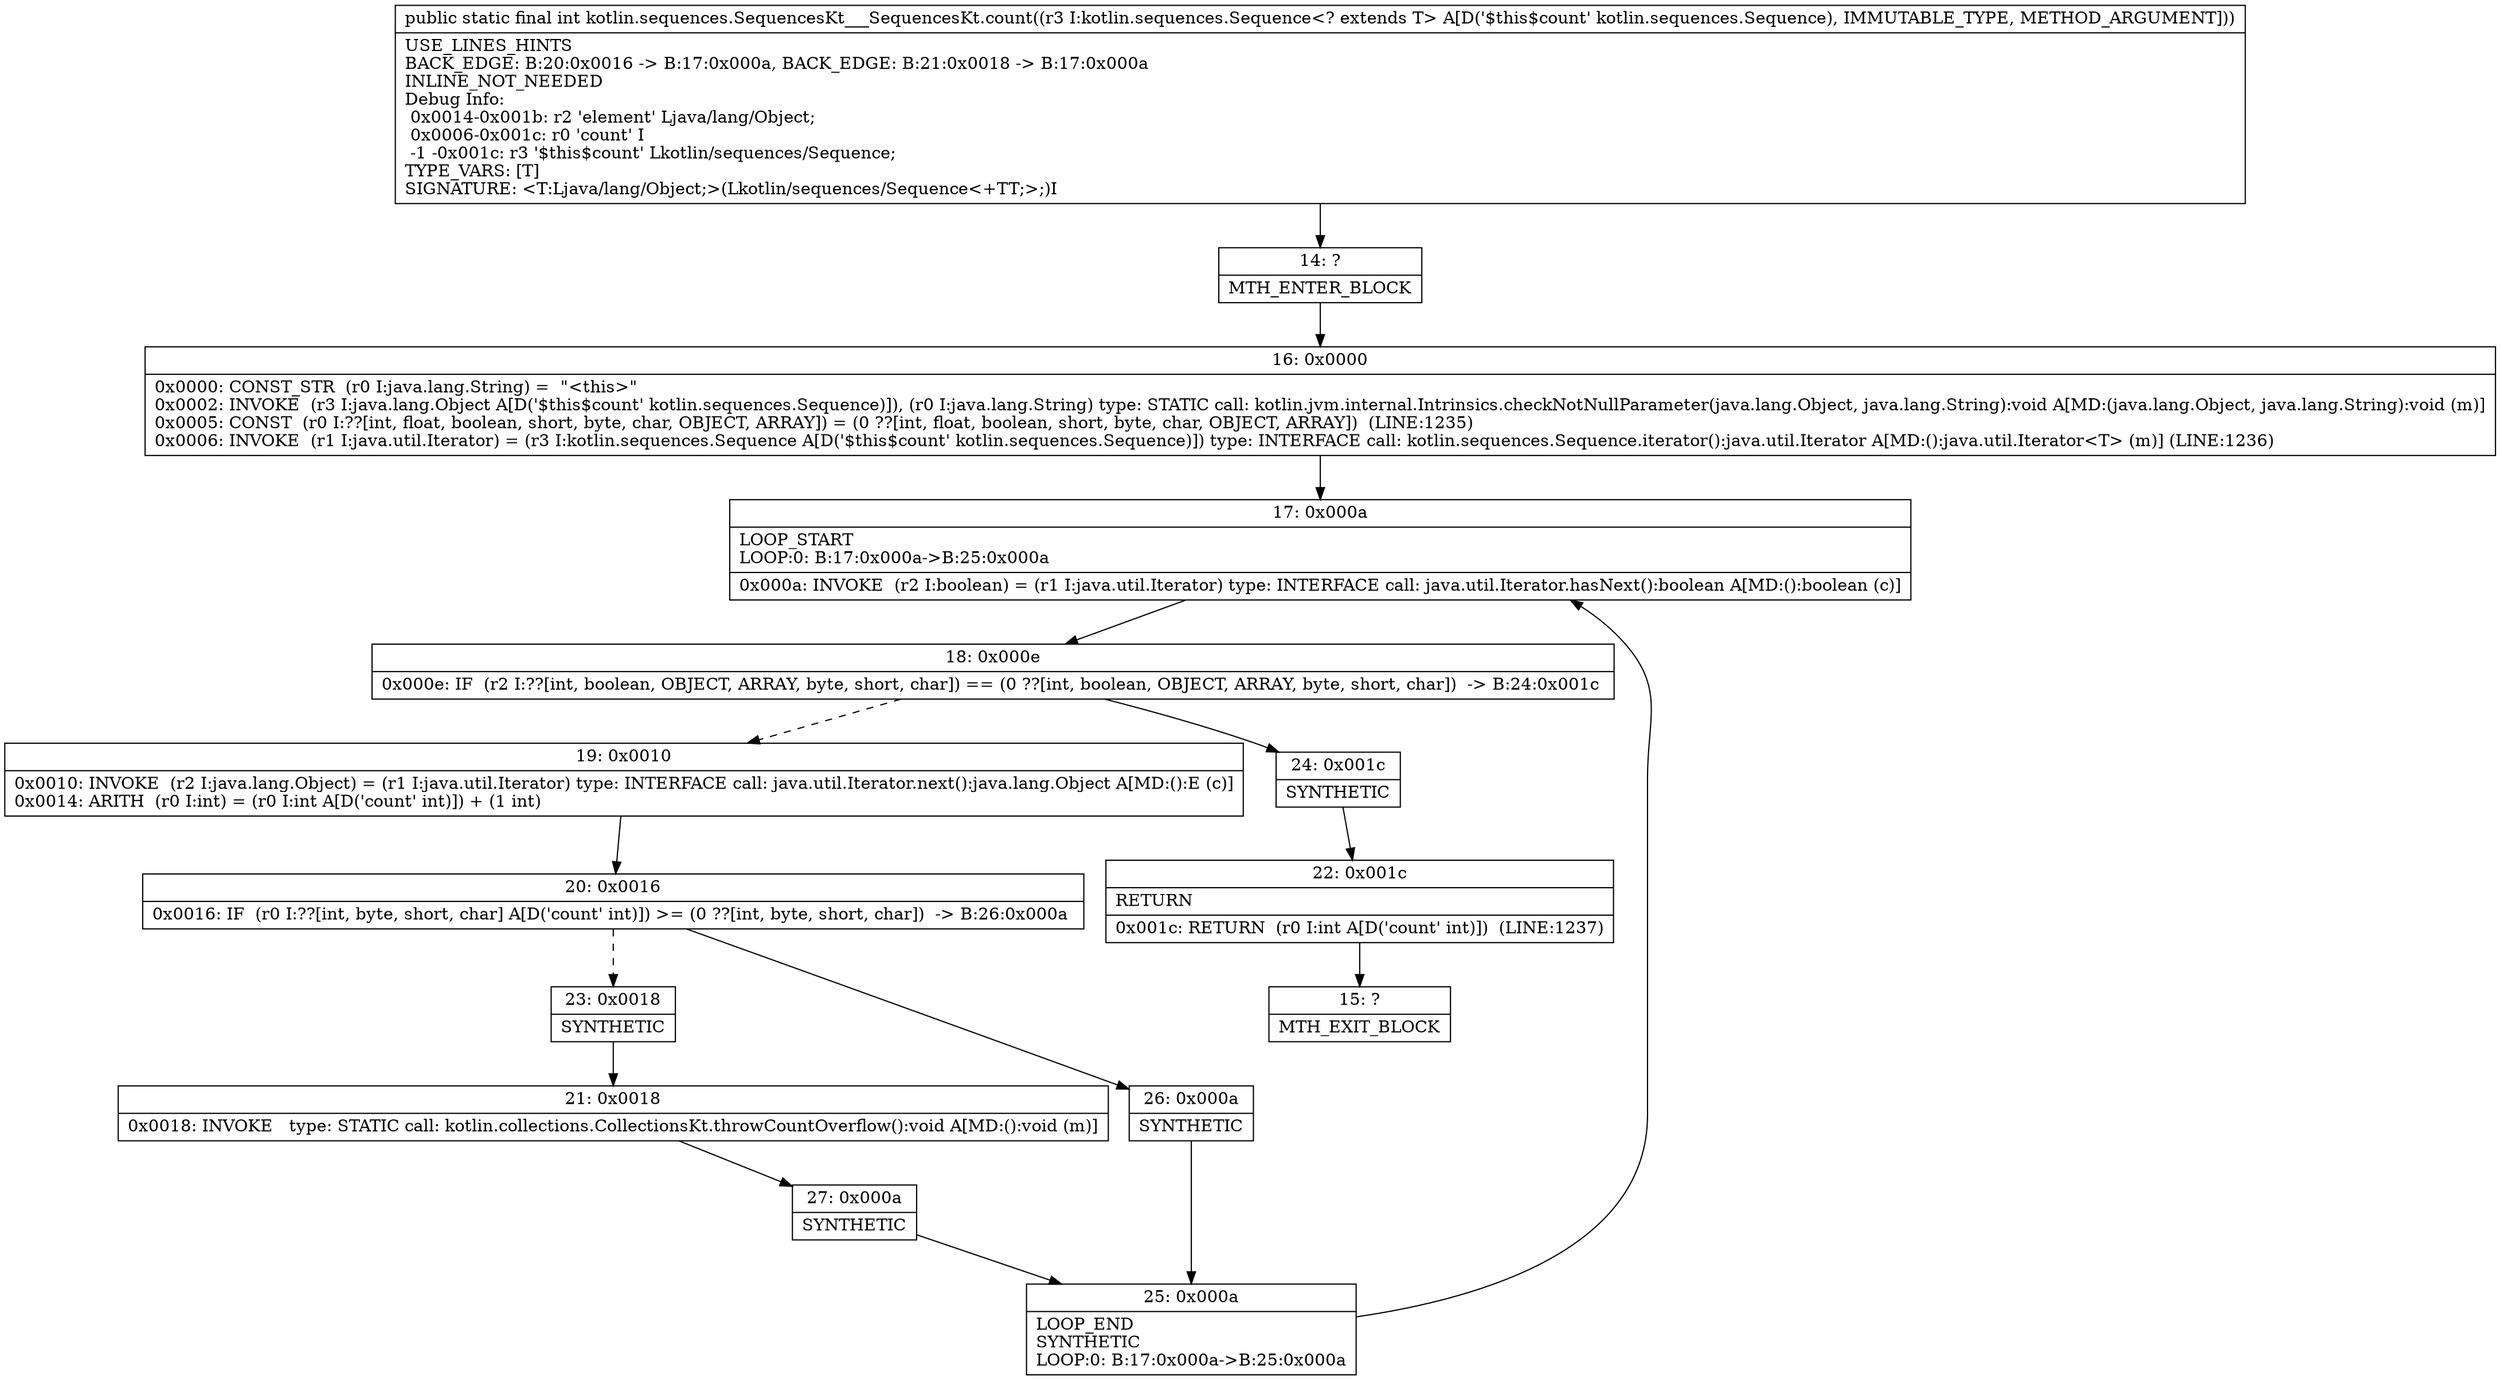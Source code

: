 digraph "CFG forkotlin.sequences.SequencesKt___SequencesKt.count(Lkotlin\/sequences\/Sequence;)I" {
Node_14 [shape=record,label="{14\:\ ?|MTH_ENTER_BLOCK\l}"];
Node_16 [shape=record,label="{16\:\ 0x0000|0x0000: CONST_STR  (r0 I:java.lang.String) =  \"\<this\>\" \l0x0002: INVOKE  (r3 I:java.lang.Object A[D('$this$count' kotlin.sequences.Sequence)]), (r0 I:java.lang.String) type: STATIC call: kotlin.jvm.internal.Intrinsics.checkNotNullParameter(java.lang.Object, java.lang.String):void A[MD:(java.lang.Object, java.lang.String):void (m)]\l0x0005: CONST  (r0 I:??[int, float, boolean, short, byte, char, OBJECT, ARRAY]) = (0 ??[int, float, boolean, short, byte, char, OBJECT, ARRAY])  (LINE:1235)\l0x0006: INVOKE  (r1 I:java.util.Iterator) = (r3 I:kotlin.sequences.Sequence A[D('$this$count' kotlin.sequences.Sequence)]) type: INTERFACE call: kotlin.sequences.Sequence.iterator():java.util.Iterator A[MD:():java.util.Iterator\<T\> (m)] (LINE:1236)\l}"];
Node_17 [shape=record,label="{17\:\ 0x000a|LOOP_START\lLOOP:0: B:17:0x000a\-\>B:25:0x000a\l|0x000a: INVOKE  (r2 I:boolean) = (r1 I:java.util.Iterator) type: INTERFACE call: java.util.Iterator.hasNext():boolean A[MD:():boolean (c)]\l}"];
Node_18 [shape=record,label="{18\:\ 0x000e|0x000e: IF  (r2 I:??[int, boolean, OBJECT, ARRAY, byte, short, char]) == (0 ??[int, boolean, OBJECT, ARRAY, byte, short, char])  \-\> B:24:0x001c \l}"];
Node_19 [shape=record,label="{19\:\ 0x0010|0x0010: INVOKE  (r2 I:java.lang.Object) = (r1 I:java.util.Iterator) type: INTERFACE call: java.util.Iterator.next():java.lang.Object A[MD:():E (c)]\l0x0014: ARITH  (r0 I:int) = (r0 I:int A[D('count' int)]) + (1 int) \l}"];
Node_20 [shape=record,label="{20\:\ 0x0016|0x0016: IF  (r0 I:??[int, byte, short, char] A[D('count' int)]) \>= (0 ??[int, byte, short, char])  \-\> B:26:0x000a \l}"];
Node_23 [shape=record,label="{23\:\ 0x0018|SYNTHETIC\l}"];
Node_21 [shape=record,label="{21\:\ 0x0018|0x0018: INVOKE   type: STATIC call: kotlin.collections.CollectionsKt.throwCountOverflow():void A[MD:():void (m)]\l}"];
Node_27 [shape=record,label="{27\:\ 0x000a|SYNTHETIC\l}"];
Node_25 [shape=record,label="{25\:\ 0x000a|LOOP_END\lSYNTHETIC\lLOOP:0: B:17:0x000a\-\>B:25:0x000a\l}"];
Node_26 [shape=record,label="{26\:\ 0x000a|SYNTHETIC\l}"];
Node_24 [shape=record,label="{24\:\ 0x001c|SYNTHETIC\l}"];
Node_22 [shape=record,label="{22\:\ 0x001c|RETURN\l|0x001c: RETURN  (r0 I:int A[D('count' int)])  (LINE:1237)\l}"];
Node_15 [shape=record,label="{15\:\ ?|MTH_EXIT_BLOCK\l}"];
MethodNode[shape=record,label="{public static final int kotlin.sequences.SequencesKt___SequencesKt.count((r3 I:kotlin.sequences.Sequence\<? extends T\> A[D('$this$count' kotlin.sequences.Sequence), IMMUTABLE_TYPE, METHOD_ARGUMENT]))  | USE_LINES_HINTS\lBACK_EDGE: B:20:0x0016 \-\> B:17:0x000a, BACK_EDGE: B:21:0x0018 \-\> B:17:0x000a\lINLINE_NOT_NEEDED\lDebug Info:\l  0x0014\-0x001b: r2 'element' Ljava\/lang\/Object;\l  0x0006\-0x001c: r0 'count' I\l  \-1 \-0x001c: r3 '$this$count' Lkotlin\/sequences\/Sequence;\lTYPE_VARS: [T]\lSIGNATURE: \<T:Ljava\/lang\/Object;\>(Lkotlin\/sequences\/Sequence\<+TT;\>;)I\l}"];
MethodNode -> Node_14;Node_14 -> Node_16;
Node_16 -> Node_17;
Node_17 -> Node_18;
Node_18 -> Node_19[style=dashed];
Node_18 -> Node_24;
Node_19 -> Node_20;
Node_20 -> Node_23[style=dashed];
Node_20 -> Node_26;
Node_23 -> Node_21;
Node_21 -> Node_27;
Node_27 -> Node_25;
Node_25 -> Node_17;
Node_26 -> Node_25;
Node_24 -> Node_22;
Node_22 -> Node_15;
}

